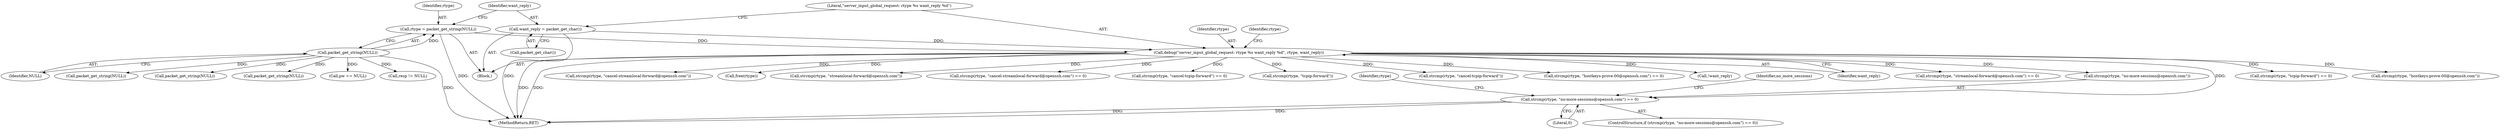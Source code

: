 digraph "0_src_c76fac666ea038753294f2ac94d310f8adece9ce@API" {
"1000421" [label="(Call,strcmp(rtype, \"no-more-sessions@openssh.com\") == 0)"];
"1000132" [label="(Call,debug(\"server_input_global_request: rtype %s want_reply %d\", rtype, want_reply))"];
"1000125" [label="(Call,rtype = packet_get_string(NULL))"];
"1000127" [label="(Call,packet_get_string(NULL))"];
"1000129" [label="(Call,want_reply = packet_get_char())"];
"1000324" [label="(Call,strcmp(rtype, \"streamlocal-forward@openssh.com\"))"];
"1000130" [label="(Identifier,want_reply)"];
"1000385" [label="(Call,strcmp(rtype, \"cancel-streamlocal-forward@openssh.com\") == 0)"];
"1000109" [label="(Block,)"];
"1000437" [label="(Identifier,rtype)"];
"1000277" [label="(Call,strcmp(rtype, \"cancel-tcpip-forward\") == 0)"];
"1000125" [label="(Call,rtype = packet_get_string(NULL))"];
"1000138" [label="(Call,strcmp(rtype, \"tcpip-forward\"))"];
"1000421" [label="(Call,strcmp(rtype, \"no-more-sessions@openssh.com\") == 0)"];
"1000340" [label="(Call,packet_get_string(NULL))"];
"1000278" [label="(Call,strcmp(rtype, \"cancel-tcpip-forward\"))"];
"1000435" [label="(Call,strcmp(rtype, \"hostkeys-prove-00@openssh.com\") == 0)"];
"1000402" [label="(Call,packet_get_string(NULL))"];
"1000425" [label="(Literal,0)"];
"1000127" [label="(Call,packet_get_string(NULL))"];
"1000205" [label="(Call,!want_reply)"];
"1000133" [label="(Literal,\"server_input_global_request: rtype %s want_reply %d\")"];
"1000135" [label="(Identifier,want_reply)"];
"1000422" [label="(Call,strcmp(rtype, \"no-more-sessions@openssh.com\"))"];
"1000323" [label="(Call,strcmp(rtype, \"streamlocal-forward@openssh.com\") == 0)"];
"1000129" [label="(Call,want_reply = packet_get_char())"];
"1000428" [label="(Identifier,no_more_sessions)"];
"1000137" [label="(Call,strcmp(rtype, \"tcpip-forward\") == 0)"];
"1000152" [label="(Call,pw == NULL)"];
"1000457" [label="(Call,resp != NULL)"];
"1000131" [label="(Call,packet_get_char())"];
"1000128" [label="(Identifier,NULL)"];
"1000294" [label="(Call,packet_get_string(NULL))"];
"1000134" [label="(Identifier,rtype)"];
"1000139" [label="(Identifier,rtype)"];
"1000436" [label="(Call,strcmp(rtype, \"hostkeys-prove-00@openssh.com\"))"];
"1000386" [label="(Call,strcmp(rtype, \"cancel-streamlocal-forward@openssh.com\"))"];
"1000474" [label="(MethodReturn,RET)"];
"1000468" [label="(Call,free(rtype))"];
"1000132" [label="(Call,debug(\"server_input_global_request: rtype %s want_reply %d\", rtype, want_reply))"];
"1000126" [label="(Identifier,rtype)"];
"1000420" [label="(ControlStructure,if (strcmp(rtype, \"no-more-sessions@openssh.com\") == 0))"];
"1000421" -> "1000420"  [label="AST: "];
"1000421" -> "1000425"  [label="CFG: "];
"1000422" -> "1000421"  [label="AST: "];
"1000425" -> "1000421"  [label="AST: "];
"1000428" -> "1000421"  [label="CFG: "];
"1000437" -> "1000421"  [label="CFG: "];
"1000421" -> "1000474"  [label="DDG: "];
"1000421" -> "1000474"  [label="DDG: "];
"1000132" -> "1000421"  [label="DDG: "];
"1000132" -> "1000109"  [label="AST: "];
"1000132" -> "1000135"  [label="CFG: "];
"1000133" -> "1000132"  [label="AST: "];
"1000134" -> "1000132"  [label="AST: "];
"1000135" -> "1000132"  [label="AST: "];
"1000139" -> "1000132"  [label="CFG: "];
"1000132" -> "1000474"  [label="DDG: "];
"1000132" -> "1000474"  [label="DDG: "];
"1000125" -> "1000132"  [label="DDG: "];
"1000129" -> "1000132"  [label="DDG: "];
"1000132" -> "1000137"  [label="DDG: "];
"1000132" -> "1000138"  [label="DDG: "];
"1000132" -> "1000205"  [label="DDG: "];
"1000132" -> "1000277"  [label="DDG: "];
"1000132" -> "1000278"  [label="DDG: "];
"1000132" -> "1000323"  [label="DDG: "];
"1000132" -> "1000324"  [label="DDG: "];
"1000132" -> "1000385"  [label="DDG: "];
"1000132" -> "1000386"  [label="DDG: "];
"1000132" -> "1000422"  [label="DDG: "];
"1000132" -> "1000435"  [label="DDG: "];
"1000132" -> "1000436"  [label="DDG: "];
"1000132" -> "1000468"  [label="DDG: "];
"1000125" -> "1000109"  [label="AST: "];
"1000125" -> "1000127"  [label="CFG: "];
"1000126" -> "1000125"  [label="AST: "];
"1000127" -> "1000125"  [label="AST: "];
"1000130" -> "1000125"  [label="CFG: "];
"1000125" -> "1000474"  [label="DDG: "];
"1000127" -> "1000125"  [label="DDG: "];
"1000127" -> "1000128"  [label="CFG: "];
"1000128" -> "1000127"  [label="AST: "];
"1000127" -> "1000474"  [label="DDG: "];
"1000127" -> "1000152"  [label="DDG: "];
"1000127" -> "1000294"  [label="DDG: "];
"1000127" -> "1000340"  [label="DDG: "];
"1000127" -> "1000402"  [label="DDG: "];
"1000127" -> "1000457"  [label="DDG: "];
"1000129" -> "1000109"  [label="AST: "];
"1000129" -> "1000131"  [label="CFG: "];
"1000130" -> "1000129"  [label="AST: "];
"1000131" -> "1000129"  [label="AST: "];
"1000133" -> "1000129"  [label="CFG: "];
"1000129" -> "1000474"  [label="DDG: "];
}
